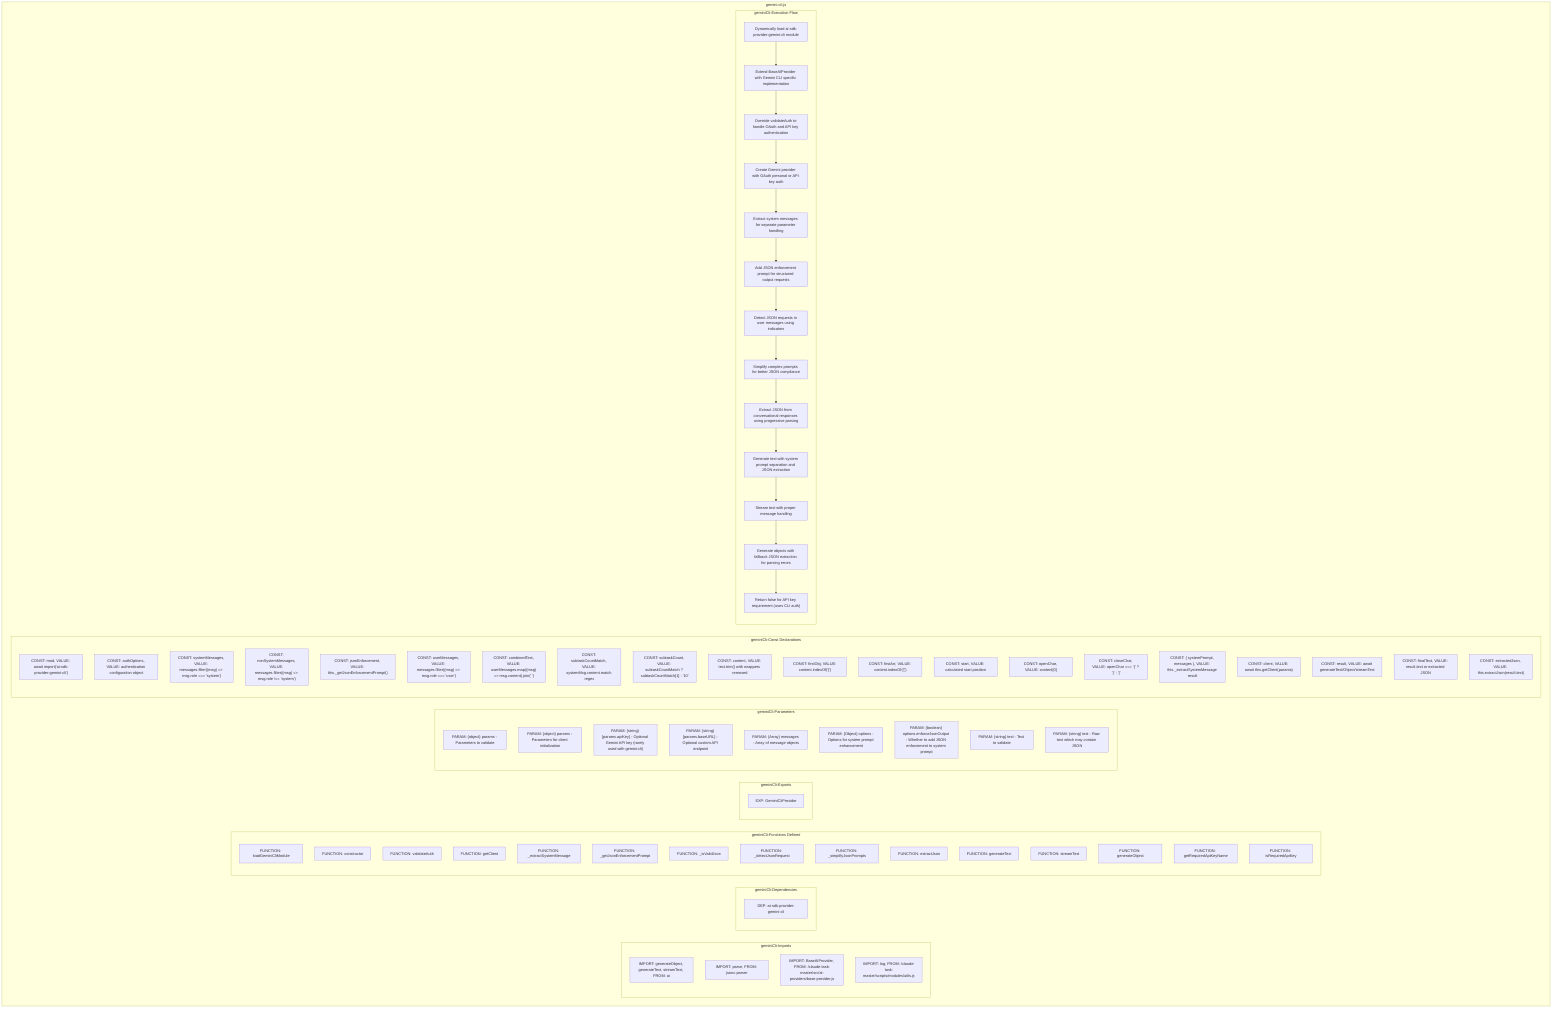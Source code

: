 flowchart TB
    subgraph geminiCli-Imports["geminiCli-Imports"]
        I1["IMPORT: generateObject, generateText, streamText, FROM: ai"]
        I2["IMPORT: parse, FROM: jsonc-parser"]
        I3["IMPORT: BaseAIProvider, FROM: /claude-task-master/src/ai-providers/base-provider.js"]
        I4["IMPORT: log, FROM: /claude-task-master/scripts/modules/utils.js"]
    end
    
    subgraph geminiCli-Dependencies["geminiCli-Dependencies"]
        D1["DEP: ai-sdk-provider-gemini-cli"]
    end
    
    subgraph geminiCli-FunctionsDefined["geminiCli-Functions Defined"]
        FU1["FUNCTION: loadGeminiCliModule"]
        FU2["FUNCTION: constructor"]
        FU3["FUNCTION: validateAuth"]
        FU4["FUNCTION: getClient"]
        FU5["FUNCTION: _extractSystemMessage"]
        FU6["FUNCTION: _getJsonEnforcementPrompt"]
        FU7["FUNCTION: _isValidJson"]
        FU8["FUNCTION: _detectJsonRequest"]
        FU9["FUNCTION: _simplifyJsonPrompts"]
        FU10["FUNCTION: extractJson"]
        FU11["FUNCTION: generateText"]
        FU12["FUNCTION: streamText"]
        FU13["FUNCTION: generateObject"]
        FU14["FUNCTION: getRequiredApiKeyName"]
        FU15["FUNCTION: isRequiredApiKey"]
    end
    
    subgraph geminiCli-Exports["geminiCli-Exports"]
        E1["EXP: GeminiCliProvider"]
    end
    
    subgraph geminiCli-Parameters["geminiCli-Parameters"]
        P1["PARAM: {object} params - Parameters to validate"]
        P2["PARAM: {object} params - Parameters for client initialization"]
        P3["PARAM: {string} [params.apiKey] - Optional Gemini API key (rarely used with gemini-cli)"]
        P4["PARAM: {string} [params.baseURL] - Optional custom API endpoint"]
        P5["PARAM: {Array} messages - Array of message objects"]
        P6["PARAM: {Object} options - Options for system prompt enhancement"]
        P7["PARAM: {boolean} options.enforceJsonOutput - Whether to add JSON enforcement to system prompt"]
        P8["PARAM: {string} text - Text to validate"]
        P9["PARAM: {string} text - Raw text which may contain JSON"]
    end
    
    subgraph geminiCli-Constants["geminiCli-Const Declarations"]
        C1["CONST: mod, VALUE: await import('ai-sdk-provider-gemini-cli')"]
        C2["CONST: authOptions, VALUE: authentication configuration object"]
        C3["CONST: systemMessages, VALUE: messages.filter((msg) => msg.role === 'system')"]
        C4["CONST: nonSystemMessages, VALUE: messages.filter((msg) => msg.role !== 'system')"]
        C5["CONST: jsonEnforcement, VALUE: this._getJsonEnforcementPrompt()"]
        C6["CONST: userMessages, VALUE: messages.filter((msg) => msg.role === 'user')"]
        C7["CONST: combinedText, VALUE: userMessages.map((msg) => msg.content).join(' ')"]
        C8["CONST: subtaskCountMatch, VALUE: systemMsg.content.match regex"]
        C9["CONST: subtaskCount, VALUE: subtaskCountMatch ? subtaskCountMatch[1] : '10'"]
        C10["CONST: content, VALUE: text.trim() with wrappers removed"]
        C11["CONST: firstObj, VALUE: content.indexOf('{')"]
        C12["CONST: firstArr, VALUE: content.indexOf('[')"]
        C13["CONST: start, VALUE: calculated start position"]
        C14["CONST: openChar, VALUE: content[0]"]
        C15["CONST: closeChar, VALUE: openChar === '{' ? '}' : ']'"]
        C16["CONST: { systemPrompt, messages }, VALUE: this._extractSystemMessage result"]
        C17["CONST: client, VALUE: await this.getClient(params)"]
        C18["CONST: result, VALUE: await generateText/Object/streamText"]
        C19["CONST: finalText, VALUE: result.text or extracted JSON"]
        C20["CONST: extractedJson, VALUE: this.extractJson(result.text)"]
    end
    
    subgraph geminiCli-ExecutionFlow["geminiCli-Execution Flow"]
        FL1["Dynamically load ai-sdk-provider-gemini-cli module"]
        FL2["Extend BaseAIProvider with Gemini CLI specific implementation"]
        FL3["Override validateAuth to handle OAuth and API key authentication"]
        FL4["Create Gemini provider with OAuth personal or API key auth"]
        FL5["Extract system messages for separate parameter handling"]
        FL6["Add JSON enforcement prompt for structured output requests"]
        FL7["Detect JSON requests in user messages using indicators"]
        FL8["Simplify complex prompts for better JSON compliance"]
        FL9["Extract JSON from conversational responses using progressive parsing"]
        FL10["Generate text with system prompt separation and JSON extraction"]
        FL11["Stream text with proper message handling"]
        FL12["Generate objects with fallback JSON extraction for parsing errors"]
        FL13["Return false for API key requirement (uses CLI auth)"]
    end
    
    subgraph geminiCli["gemini-cli.js"]
        geminiCli-Imports
        geminiCli-Dependencies
        geminiCli-FunctionsDefined
        geminiCli-Exports
        geminiCli-Parameters
        geminiCli-Constants
        geminiCli-ExecutionFlow
    end
    
    FL1 --> FL2
    FL2 --> FL3
    FL3 --> FL4
    FL4 --> FL5
    FL5 --> FL6
    FL6 --> FL7
    FL7 --> FL8
    FL8 --> FL9
    FL9 --> FL10
    FL10 --> FL11
    FL11 --> FL12
    FL12 --> FL13